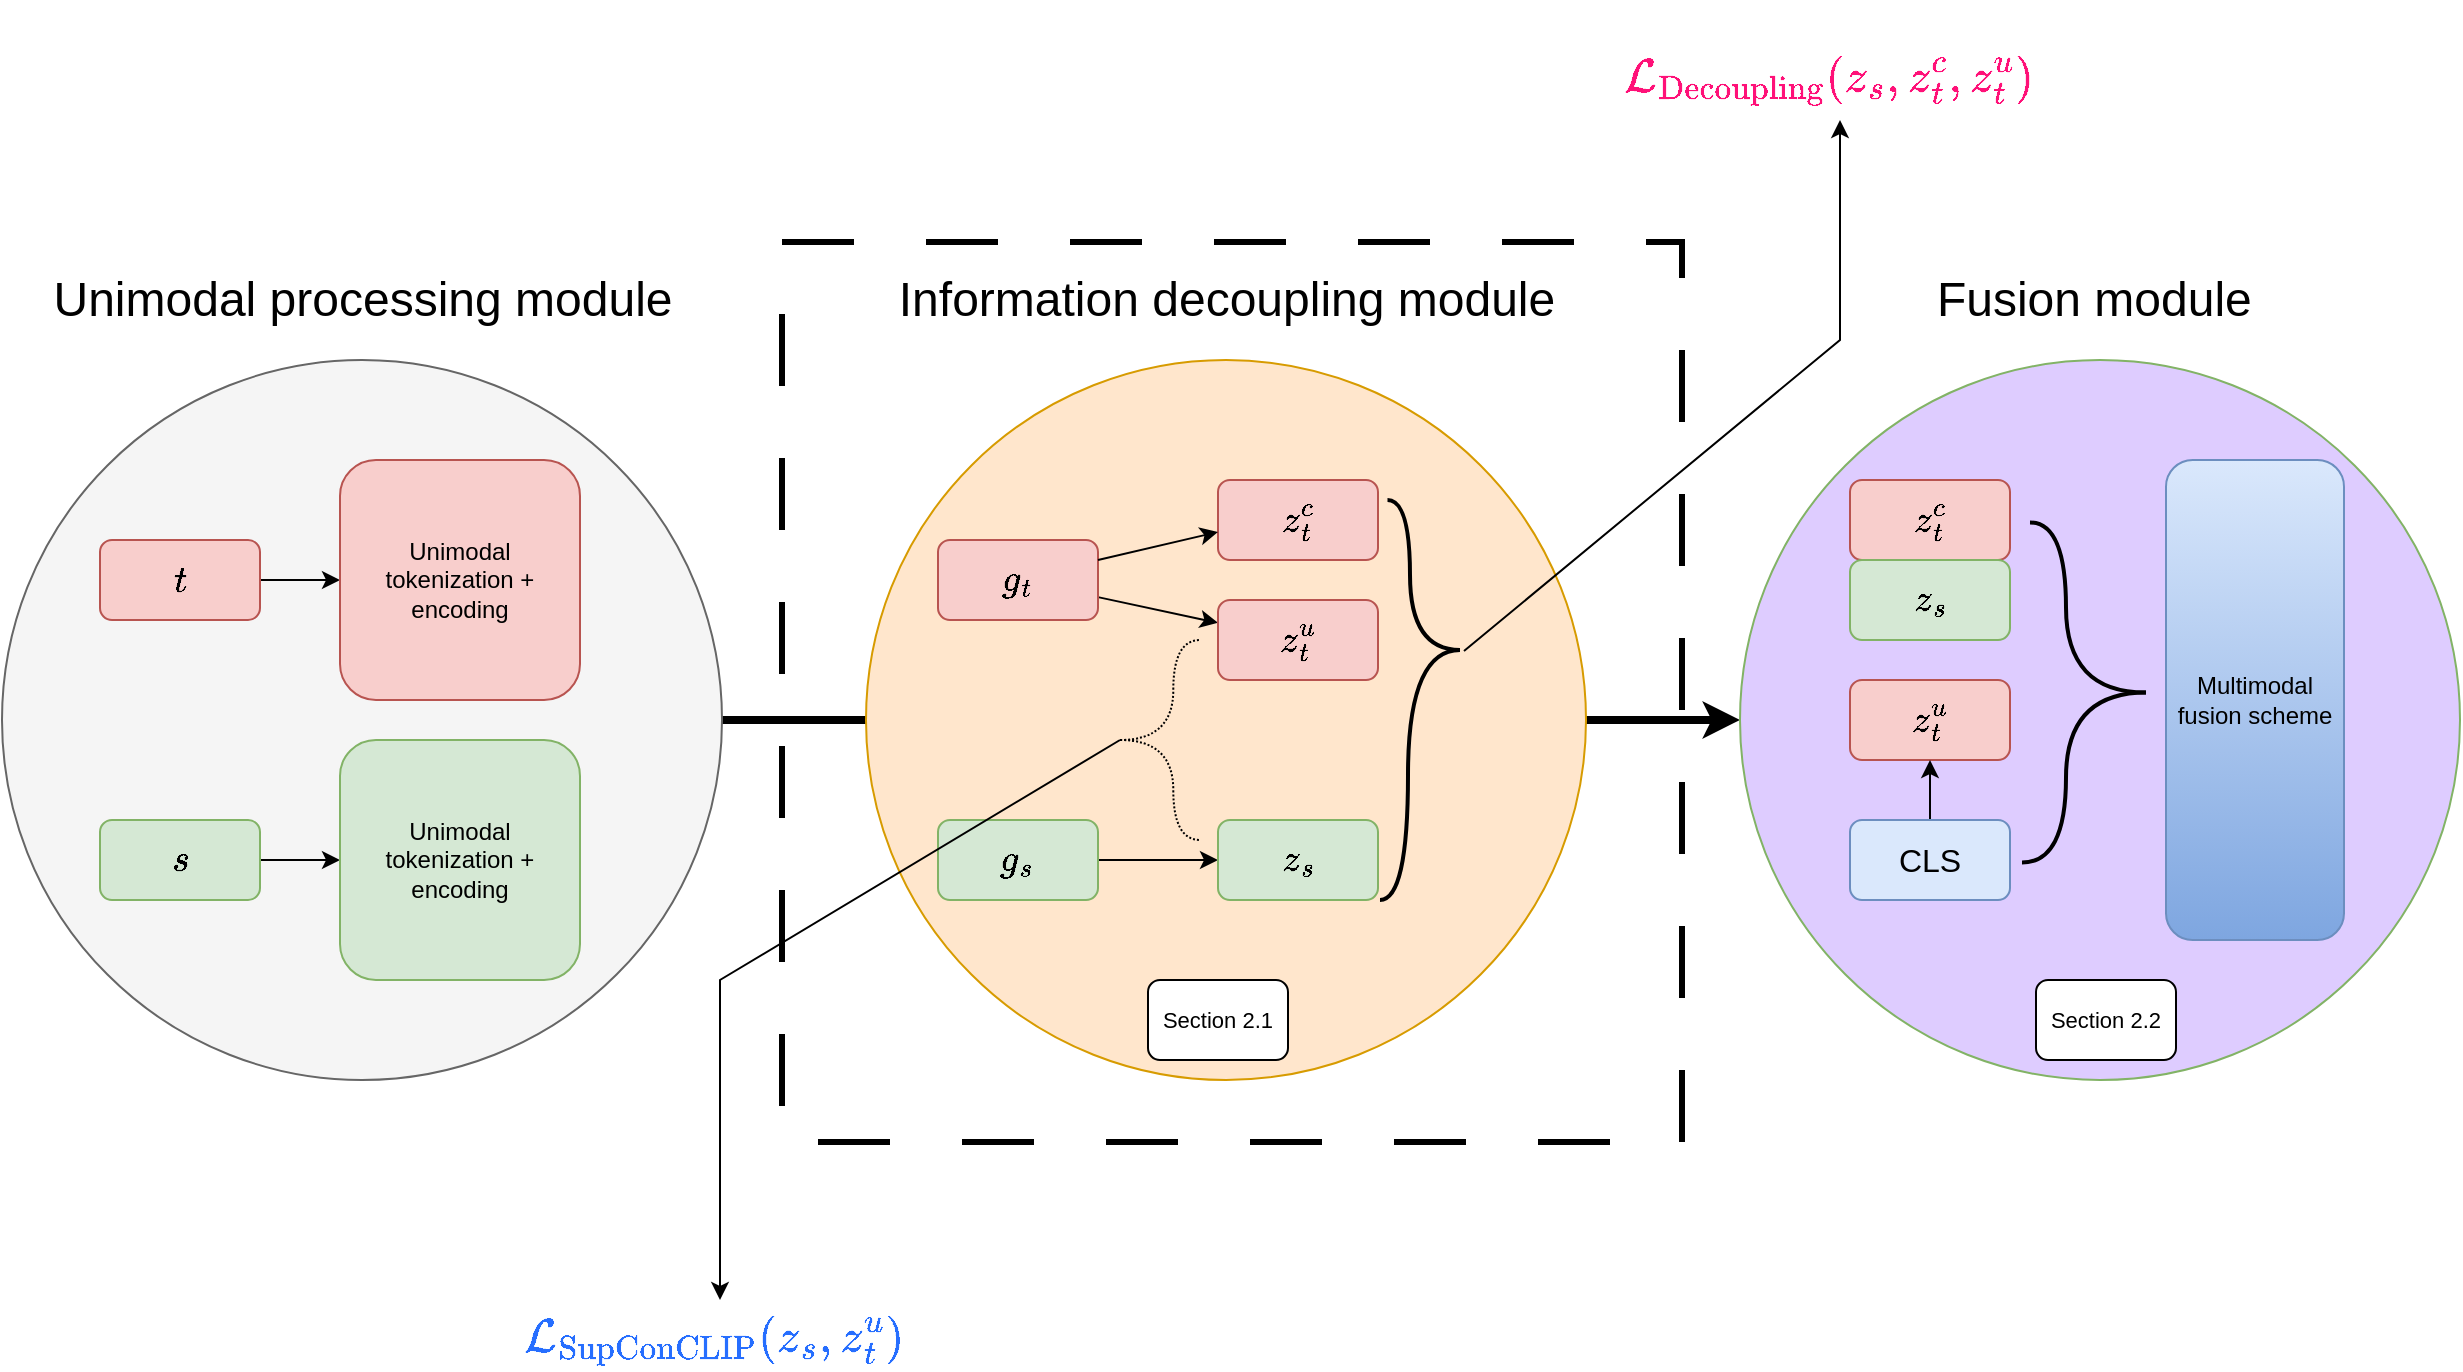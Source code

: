 <mxfile version="26.0.3">
  <diagram name="Page-1" id="ppDWNuSZf4CIT6eY6HD5">
    <mxGraphModel dx="1481" dy="2088" grid="1" gridSize="10" guides="1" tooltips="1" connect="1" arrows="1" fold="1" page="1" pageScale="1" pageWidth="827" pageHeight="1169" math="1" shadow="0">
      <root>
        <mxCell id="0" />
        <mxCell id="1" parent="0" />
        <mxCell id="b5ZvEWZHJdZfXE5YK8wL-79" value="" style="rounded=0;whiteSpace=wrap;html=1;fillColor=none;dashed=1;dashPattern=12 12;strokeWidth=3;" parent="1" vertex="1">
          <mxGeometry x="471" y="-9" width="450" height="450" as="geometry" />
        </mxCell>
        <mxCell id="MBMcE1C07mRVB2KjmC6v-1" style="edgeStyle=none;rounded=0;orthogonalLoop=1;jettySize=auto;html=1;entryX=0;entryY=0.5;entryDx=0;entryDy=0;strokeColor=default;align=center;verticalAlign=middle;fontFamily=Helvetica;fontSize=11;fontColor=default;labelBackgroundColor=default;endArrow=classic;fillColor=#000000;strokeWidth=4;" edge="1" parent="1" source="b5ZvEWZHJdZfXE5YK8wL-9" target="b5ZvEWZHJdZfXE5YK8wL-39">
          <mxGeometry relative="1" as="geometry" />
        </mxCell>
        <mxCell id="b5ZvEWZHJdZfXE5YK8wL-39" value="" style="ellipse;whiteSpace=wrap;html=1;aspect=fixed;fillColor=#DECCFF;strokeColor=#82b366;" parent="1" vertex="1">
          <mxGeometry x="950" y="50" width="360" height="360" as="geometry" />
        </mxCell>
        <mxCell id="b5ZvEWZHJdZfXE5YK8wL-23" value="" style="ellipse;whiteSpace=wrap;html=1;aspect=fixed;fillColor=#ffe6cc;strokeColor=#d79b00;" parent="1" vertex="1">
          <mxGeometry x="513" y="50" width="360" height="360" as="geometry" />
        </mxCell>
        <mxCell id="b5ZvEWZHJdZfXE5YK8wL-9" value="" style="ellipse;whiteSpace=wrap;html=1;aspect=fixed;fillColor=#f5f5f5;strokeColor=#666666;fontColor=#333333;" parent="1" vertex="1">
          <mxGeometry x="81" y="50" width="360" height="360" as="geometry" />
        </mxCell>
        <mxCell id="b5ZvEWZHJdZfXE5YK8wL-8" value="" style="edgeStyle=orthogonalEdgeStyle;rounded=0;orthogonalLoop=1;jettySize=auto;html=1;" parent="1" source="b5ZvEWZHJdZfXE5YK8wL-2" target="b5ZvEWZHJdZfXE5YK8wL-5" edge="1">
          <mxGeometry relative="1" as="geometry" />
        </mxCell>
        <mxCell id="b5ZvEWZHJdZfXE5YK8wL-2" value="&lt;font style=&quot;font-size: 16px;&quot;&gt;$$t$$&lt;/font&gt;" style="rounded=1;whiteSpace=wrap;html=1;fillColor=#f8cecc;strokeColor=#b85450;" parent="1" vertex="1">
          <mxGeometry x="130" y="140" width="80" height="40" as="geometry" />
        </mxCell>
        <mxCell id="b5ZvEWZHJdZfXE5YK8wL-7" value="" style="edgeStyle=orthogonalEdgeStyle;rounded=0;orthogonalLoop=1;jettySize=auto;html=1;" parent="1" source="b5ZvEWZHJdZfXE5YK8wL-4" target="b5ZvEWZHJdZfXE5YK8wL-6" edge="1">
          <mxGeometry relative="1" as="geometry" />
        </mxCell>
        <mxCell id="b5ZvEWZHJdZfXE5YK8wL-4" value="&lt;font style=&quot;font-size: 16px;&quot;&gt;$$s$$&lt;/font&gt;" style="rounded=1;whiteSpace=wrap;html=1;fillColor=#d5e8d4;strokeColor=#82b366;" parent="1" vertex="1">
          <mxGeometry x="130" y="280" width="80" height="40" as="geometry" />
        </mxCell>
        <mxCell id="b5ZvEWZHJdZfXE5YK8wL-5" value="Unimodal tokenization + encoding" style="rounded=1;whiteSpace=wrap;html=1;fillColor=#f8cecc;strokeColor=#b85450;" parent="1" vertex="1">
          <mxGeometry x="250" y="100" width="120" height="120" as="geometry" />
        </mxCell>
        <mxCell id="b5ZvEWZHJdZfXE5YK8wL-6" value="Unimodal tokenization + encoding" style="rounded=1;whiteSpace=wrap;html=1;fillColor=#d5e8d4;strokeColor=#82b366;" parent="1" vertex="1">
          <mxGeometry x="250" y="240" width="120" height="120" as="geometry" />
        </mxCell>
        <mxCell id="b5ZvEWZHJdZfXE5YK8wL-19" value="" style="rounded=0;orthogonalLoop=1;jettySize=auto;html=1;" parent="1" source="b5ZvEWZHJdZfXE5YK8wL-13" target="b5ZvEWZHJdZfXE5YK8wL-17" edge="1">
          <mxGeometry relative="1" as="geometry" />
        </mxCell>
        <mxCell id="b5ZvEWZHJdZfXE5YK8wL-13" value="&lt;font style=&quot;font-size: 16px;&quot;&gt;$$g_t$$&lt;/font&gt;" style="rounded=1;whiteSpace=wrap;html=1;fillColor=#f8cecc;strokeColor=#b85450;" parent="1" vertex="1">
          <mxGeometry x="549" y="140" width="80" height="40" as="geometry" />
        </mxCell>
        <mxCell id="b5ZvEWZHJdZfXE5YK8wL-22" value="" style="edgeStyle=orthogonalEdgeStyle;rounded=0;orthogonalLoop=1;jettySize=auto;html=1;" parent="1" source="b5ZvEWZHJdZfXE5YK8wL-14" target="b5ZvEWZHJdZfXE5YK8wL-18" edge="1">
          <mxGeometry relative="1" as="geometry" />
        </mxCell>
        <mxCell id="b5ZvEWZHJdZfXE5YK8wL-14" value="&lt;font style=&quot;font-size: 16px;&quot;&gt;$$g_s$$&lt;/font&gt;" style="rounded=1;whiteSpace=wrap;html=1;fillColor=#d5e8d4;strokeColor=#82b366;" parent="1" vertex="1">
          <mxGeometry x="549" y="280" width="80" height="40" as="geometry" />
        </mxCell>
        <mxCell id="b5ZvEWZHJdZfXE5YK8wL-16" value="&lt;font style=&quot;font-size: 16px;&quot;&gt;$$z_t^c$$&lt;/font&gt;" style="rounded=1;whiteSpace=wrap;html=1;fillColor=#f8cecc;strokeColor=#b85450;" parent="1" vertex="1">
          <mxGeometry x="689" y="110" width="80" height="40" as="geometry" />
        </mxCell>
        <mxCell id="b5ZvEWZHJdZfXE5YK8wL-17" value="&lt;font style=&quot;font-size: 16px;&quot;&gt;$$z_t^u$$&lt;/font&gt;" style="rounded=1;whiteSpace=wrap;html=1;fillColor=#f8cecc;strokeColor=#b85450;" parent="1" vertex="1">
          <mxGeometry x="689" y="170" width="80" height="40" as="geometry" />
        </mxCell>
        <mxCell id="b5ZvEWZHJdZfXE5YK8wL-18" value="&lt;font style=&quot;font-size: 16px;&quot;&gt;$$z_s$$&lt;/font&gt;" style="rounded=1;whiteSpace=wrap;html=1;fillColor=#d5e8d4;strokeColor=#82b366;" parent="1" vertex="1">
          <mxGeometry x="689" y="280" width="80" height="40" as="geometry" />
        </mxCell>
        <mxCell id="b5ZvEWZHJdZfXE5YK8wL-21" value="" style="rounded=0;orthogonalLoop=1;jettySize=auto;html=1;exitX=1;exitY=0.25;exitDx=0;exitDy=0;" parent="1" source="b5ZvEWZHJdZfXE5YK8wL-13" edge="1">
          <mxGeometry relative="1" as="geometry">
            <mxPoint x="629" y="124" as="sourcePoint" />
            <mxPoint x="689" y="136" as="targetPoint" />
          </mxGeometry>
        </mxCell>
        <mxCell id="b5ZvEWZHJdZfXE5YK8wL-24" value="&lt;font style=&quot;font-size: 16px;&quot;&gt;$$z_t^u$$&lt;/font&gt;" style="rounded=1;whiteSpace=wrap;html=1;fillColor=#f8cecc;strokeColor=#b85450;" parent="1" vertex="1">
          <mxGeometry x="1005" y="210" width="80" height="40" as="geometry" />
        </mxCell>
        <mxCell id="b5ZvEWZHJdZfXE5YK8wL-25" value="&lt;font style=&quot;font-size: 16px;&quot;&gt;$$z_t^c$$&lt;/font&gt;" style="rounded=1;whiteSpace=wrap;html=1;fillColor=#f8cecc;strokeColor=#b85450;" parent="1" vertex="1">
          <mxGeometry x="1005" y="110" width="80" height="40" as="geometry" />
        </mxCell>
        <mxCell id="b5ZvEWZHJdZfXE5YK8wL-26" value="&lt;font style=&quot;font-size: 16px;&quot;&gt;$$z_s$$&lt;/font&gt;" style="rounded=1;whiteSpace=wrap;html=1;fillColor=#d5e8d4;strokeColor=#82b366;" parent="1" vertex="1">
          <mxGeometry x="1005" y="150" width="80" height="40" as="geometry" />
        </mxCell>
        <mxCell id="b5ZvEWZHJdZfXE5YK8wL-30" style="edgeStyle=orthogonalEdgeStyle;rounded=0;orthogonalLoop=1;jettySize=auto;html=1;entryX=0.5;entryY=1;entryDx=0;entryDy=0;" parent="1" source="b5ZvEWZHJdZfXE5YK8wL-27" target="b5ZvEWZHJdZfXE5YK8wL-24" edge="1">
          <mxGeometry relative="1" as="geometry" />
        </mxCell>
        <mxCell id="b5ZvEWZHJdZfXE5YK8wL-27" value="&lt;font style=&quot;font-size: 16px;&quot;&gt;CLS&lt;/font&gt;" style="rounded=1;whiteSpace=wrap;html=1;fillColor=#dae8fc;strokeColor=#6c8ebf;" parent="1" vertex="1">
          <mxGeometry x="1005" y="280" width="80" height="40" as="geometry" />
        </mxCell>
        <mxCell id="b5ZvEWZHJdZfXE5YK8wL-37" value="&lt;font&gt;Multimodal fusion scheme&lt;/font&gt;" style="rounded=1;whiteSpace=wrap;html=1;fillColor=#dae8fc;strokeColor=#6c8ebf;gradientColor=#7ea6e0;" parent="1" vertex="1">
          <mxGeometry x="1163" y="100" width="89" height="240" as="geometry" />
        </mxCell>
        <mxCell id="b5ZvEWZHJdZfXE5YK8wL-40" value="" style="group;rotation=-179;" parent="1" vertex="1" connectable="0">
          <mxGeometry x="980" y="-60" width="60" height="170" as="geometry" />
        </mxCell>
        <mxCell id="b5ZvEWZHJdZfXE5YK8wL-41" value="" style="endArrow=none;html=1;rounded=0;fontStyle=1;edgeStyle=orthogonalEdgeStyle;curved=1;strokeWidth=2;" parent="b5ZvEWZHJdZfXE5YK8wL-40" edge="1">
          <mxGeometry width="50" height="50" relative="1" as="geometry">
            <mxPoint x="173" y="276.25" as="sourcePoint" />
            <mxPoint x="111" y="361.25" as="targetPoint" />
            <Array as="points">
              <mxPoint x="133" y="276.25" />
              <mxPoint x="131" y="361.25" />
            </Array>
          </mxGeometry>
        </mxCell>
        <mxCell id="b5ZvEWZHJdZfXE5YK8wL-42" value="" style="endArrow=none;html=1;rounded=0;edgeStyle=orthogonalEdgeStyle;curved=1;strokeWidth=2;" parent="b5ZvEWZHJdZfXE5YK8wL-40" edge="1">
          <mxGeometry width="50" height="50" relative="1" as="geometry">
            <mxPoint x="173" y="276.25" as="sourcePoint" />
            <mxPoint x="115" y="191.25" as="targetPoint" />
            <Array as="points">
              <mxPoint x="133" y="276.25" />
              <mxPoint x="135" y="191.25" />
            </Array>
          </mxGeometry>
        </mxCell>
        <mxCell id="b5ZvEWZHJdZfXE5YK8wL-76" value="&lt;font style=&quot;font-size: 24px;&quot;&gt;Unimodal processing module&lt;/font&gt;" style="text;html=1;align=center;verticalAlign=middle;resizable=0;points=[];autosize=1;strokeColor=none;fillColor=none;" parent="1" vertex="1">
          <mxGeometry x="96" width="330" height="40" as="geometry" />
        </mxCell>
        <mxCell id="b5ZvEWZHJdZfXE5YK8wL-77" value="&lt;font style=&quot;font-size: 24px;&quot;&gt;Information decoupling module&lt;/font&gt;" style="text;html=1;align=center;verticalAlign=middle;resizable=0;points=[];autosize=1;strokeColor=none;fillColor=none;" parent="1" vertex="1">
          <mxGeometry x="518" width="350" height="40" as="geometry" />
        </mxCell>
        <mxCell id="b5ZvEWZHJdZfXE5YK8wL-78" value="&lt;font style=&quot;font-size: 24px;&quot;&gt;Fusion module&amp;nbsp;&lt;/font&gt;" style="text;html=1;align=center;verticalAlign=middle;resizable=0;points=[];autosize=1;strokeColor=none;fillColor=none;" parent="1" vertex="1">
          <mxGeometry x="1035" width="190" height="40" as="geometry" />
        </mxCell>
        <mxCell id="MBMcE1C07mRVB2KjmC6v-2" value="&lt;b style=&quot;forced-color-adjust: none; font-family: Helvetica; font-style: normal; font-variant-ligatures: normal; font-variant-caps: normal; letter-spacing: normal; orphans: 2; text-align: center; text-indent: 0px; text-transform: none; widows: 2; word-spacing: 0px; -webkit-text-stroke-width: 0px; white-space: normal; background-color: rgb(251, 251, 251); text-decoration-thickness: initial; text-decoration-style: initial; text-decoration-color: initial;&quot;&gt;&lt;font style=&quot;color: rgb(38, 110, 255); font-size: 20px;&quot;&gt;$$\mathcal{L}_\mathrm{SupConCLIP}(z_s, z_t^u)$$&lt;/font&gt;&lt;/b&gt;" style="text;whiteSpace=wrap;html=1;" vertex="1" parent="1">
          <mxGeometry x="340" y="500" width="110" height="40" as="geometry" />
        </mxCell>
        <mxCell id="MBMcE1C07mRVB2KjmC6v-6" value="" style="group" vertex="1" connectable="0" parent="1">
          <mxGeometry x="640" y="190" width="40" height="100" as="geometry" />
        </mxCell>
        <mxCell id="MBMcE1C07mRVB2KjmC6v-4" value="" style="endArrow=none;html=1;rounded=0;fontStyle=1;edgeStyle=orthogonalEdgeStyle;curved=1;strokeWidth=1;strokeColor=default;align=center;verticalAlign=middle;fontFamily=Helvetica;fontSize=11;fontColor=default;labelBackgroundColor=default;fillColor=#000000;dashed=1;dashPattern=1 1;" edge="1" parent="MBMcE1C07mRVB2KjmC6v-6">
          <mxGeometry width="50" height="50" relative="1" as="geometry">
            <mxPoint y="50" as="sourcePoint" />
            <mxPoint x="40" as="targetPoint" />
            <Array as="points">
              <mxPoint x="26.667" y="50" />
              <mxPoint x="26.667" />
            </Array>
          </mxGeometry>
        </mxCell>
        <mxCell id="MBMcE1C07mRVB2KjmC6v-5" value="" style="endArrow=none;html=1;rounded=0;edgeStyle=orthogonalEdgeStyle;curved=1;strokeWidth=1;strokeColor=default;align=center;verticalAlign=middle;fontFamily=Helvetica;fontSize=11;fontColor=default;labelBackgroundColor=default;fillColor=#000000;dashed=1;dashPattern=1 1;" edge="1" parent="MBMcE1C07mRVB2KjmC6v-6">
          <mxGeometry width="50" height="50" relative="1" as="geometry">
            <mxPoint y="50" as="sourcePoint" />
            <mxPoint x="40" y="100" as="targetPoint" />
            <Array as="points">
              <mxPoint x="26.667" y="50" />
              <mxPoint x="26.667" y="100" />
            </Array>
          </mxGeometry>
        </mxCell>
        <mxCell id="MBMcE1C07mRVB2KjmC6v-7" value="&lt;b style=&quot;forced-color-adjust: none; font-family: Helvetica; font-style: normal; font-variant-ligatures: normal; font-variant-caps: normal; letter-spacing: normal; orphans: 2; text-align: center; text-indent: 0px; text-transform: none; widows: 2; word-spacing: 0px; -webkit-text-stroke-width: 0px; white-space: normal; background-color: rgb(251, 251, 251); text-decoration-thickness: initial; text-decoration-style: initial; text-decoration-color: initial;&quot;&gt;&lt;font style=&quot;color: rgb(255, 17, 120); font-size: 20px;&quot;&gt;$$\mathcal{L}_\mathrm{Decoupling}(z_s, z_t^c, z_t^u)$$&lt;/font&gt;&lt;/b&gt;" style="text;whiteSpace=wrap;html=1;" vertex="1" parent="1">
          <mxGeometry x="890" y="-130" width="100" height="40" as="geometry" />
        </mxCell>
        <mxCell id="MBMcE1C07mRVB2KjmC6v-16" value="" style="group" vertex="1" connectable="0" parent="1">
          <mxGeometry x="770" y="120" width="40" height="200" as="geometry" />
        </mxCell>
        <mxCell id="MBMcE1C07mRVB2KjmC6v-12" value="" style="endArrow=none;html=1;rounded=0;fontStyle=1;edgeStyle=orthogonalEdgeStyle;curved=1;strokeWidth=2;strokeColor=default;align=center;verticalAlign=middle;fontFamily=Helvetica;fontSize=11;fontColor=default;labelBackgroundColor=default;fillColor=#000000;" edge="1" parent="MBMcE1C07mRVB2KjmC6v-16">
          <mxGeometry width="50" height="50" relative="1" as="geometry">
            <mxPoint x="40" y="75" as="sourcePoint" />
            <mxPoint y="199.975" as="targetPoint" />
            <Array as="points">
              <mxPoint x="14" y="75" />
              <mxPoint x="14" y="200" />
            </Array>
          </mxGeometry>
        </mxCell>
        <mxCell id="MBMcE1C07mRVB2KjmC6v-13" value="" style="endArrow=none;html=1;rounded=0;edgeStyle=orthogonalEdgeStyle;curved=1;strokeWidth=2;strokeColor=default;align=center;verticalAlign=middle;fontFamily=Helvetica;fontSize=11;fontColor=default;labelBackgroundColor=default;fillColor=#000000;" edge="1" parent="MBMcE1C07mRVB2KjmC6v-16">
          <mxGeometry width="50" height="50" relative="1" as="geometry">
            <mxPoint x="40" y="75" as="sourcePoint" />
            <mxPoint x="3.75" as="targetPoint" />
            <Array as="points">
              <mxPoint x="15" y="75" />
              <mxPoint x="15" />
            </Array>
          </mxGeometry>
        </mxCell>
        <mxCell id="MBMcE1C07mRVB2KjmC6v-18" value="Section 2.1" style="rounded=1;whiteSpace=wrap;html=1;fontFamily=Helvetica;fontSize=11;fontColor=default;labelBackgroundColor=default;" vertex="1" parent="1">
          <mxGeometry x="654" y="360" width="70" height="40" as="geometry" />
        </mxCell>
        <mxCell id="MBMcE1C07mRVB2KjmC6v-19" value="Section 2.2" style="rounded=1;whiteSpace=wrap;html=1;fontFamily=Helvetica;fontSize=11;fontColor=default;labelBackgroundColor=default;" vertex="1" parent="1">
          <mxGeometry x="1098" y="360" width="70" height="40" as="geometry" />
        </mxCell>
        <mxCell id="MBMcE1C07mRVB2KjmC6v-20" value="" style="endArrow=classic;html=1;rounded=0;strokeColor=default;align=center;verticalAlign=middle;fontFamily=Helvetica;fontSize=11;fontColor=default;labelBackgroundColor=default;fillColor=#000000;" edge="1" parent="1">
          <mxGeometry width="50" height="50" relative="1" as="geometry">
            <mxPoint x="640" y="240" as="sourcePoint" />
            <mxPoint x="440" y="520" as="targetPoint" />
            <Array as="points">
              <mxPoint x="440" y="360" />
            </Array>
          </mxGeometry>
        </mxCell>
        <mxCell id="MBMcE1C07mRVB2KjmC6v-22" value="" style="endArrow=classic;html=1;rounded=0;strokeColor=default;align=center;verticalAlign=middle;fontFamily=Helvetica;fontSize=11;fontColor=default;labelBackgroundColor=default;fillColor=#000000;" edge="1" parent="1">
          <mxGeometry width="50" height="50" relative="1" as="geometry">
            <mxPoint x="812" y="195.5" as="sourcePoint" />
            <mxPoint x="1000" y="-70" as="targetPoint" />
            <Array as="points">
              <mxPoint x="1000" y="40" />
            </Array>
          </mxGeometry>
        </mxCell>
      </root>
    </mxGraphModel>
  </diagram>
</mxfile>
